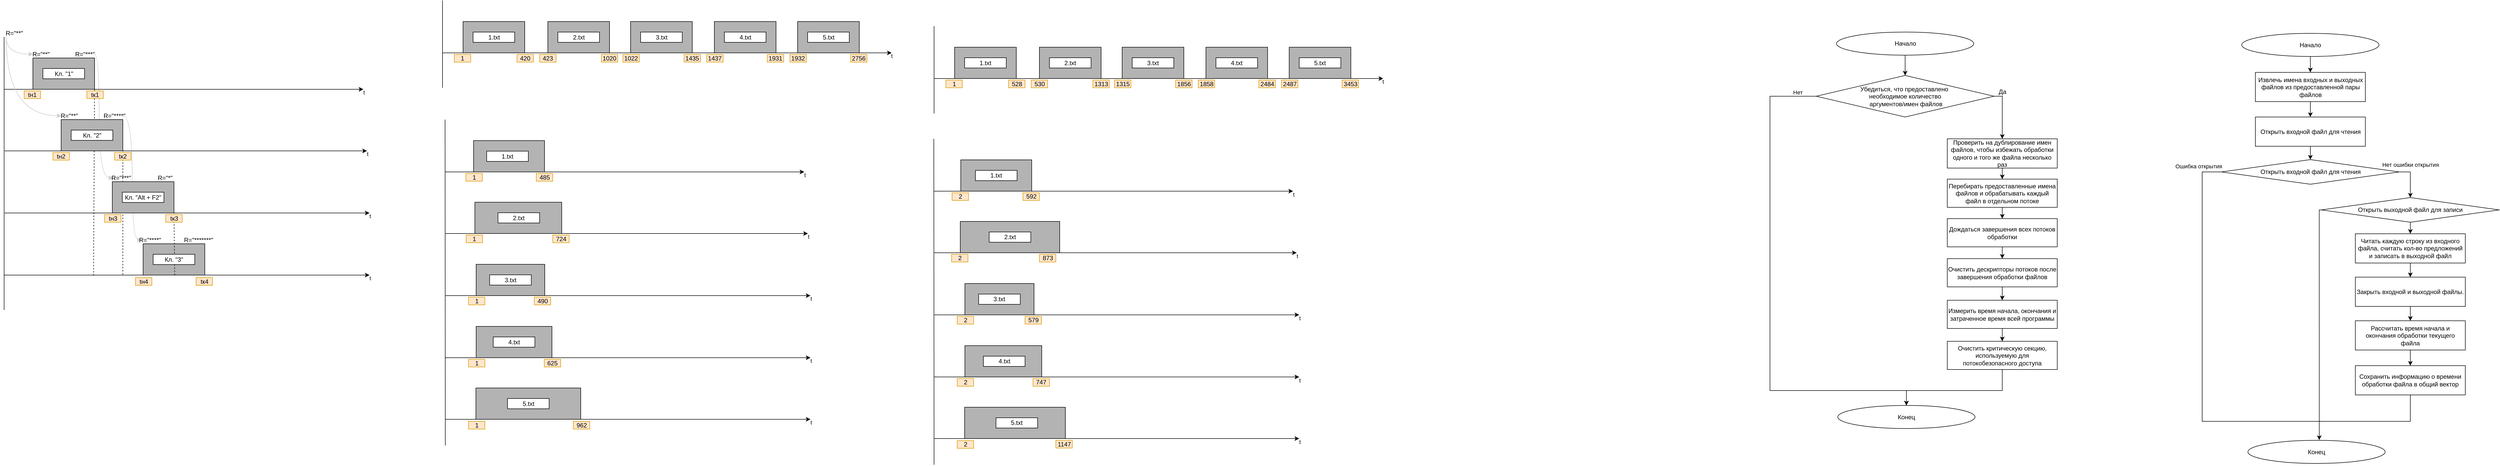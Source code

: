 <mxfile version="24.7.17">
  <diagram name="Страница — 1" id="N7Sg3UH5Ts3uhFPLQ2yA">
    <mxGraphModel dx="2133" dy="1222" grid="0" gridSize="10" guides="1" tooltips="1" connect="1" arrows="1" fold="1" page="1" pageScale="1" pageWidth="827" pageHeight="1169" math="0" shadow="0">
      <root>
        <mxCell id="0" />
        <mxCell id="1" parent="0" />
        <mxCell id="wEMUQGd51u5xN57m91uB-100" value="" style="rounded=0;whiteSpace=wrap;html=1;fillColor=#B3B3B3;strokeColor=#000000;" parent="1" vertex="1">
          <mxGeometry x="1883.5" y="447.5" width="193.5" height="61" as="geometry" />
        </mxCell>
        <mxCell id="5lqwtr8k2KFm3o20Jcil-53" value="" style="endArrow=classic;html=1;rounded=0;exitX=1;exitY=0.5;exitDx=0;exitDy=0;entryX=0;entryY=0.5;entryDx=0;entryDy=0;edgeStyle=orthogonalEdgeStyle;curved=1;strokeColor=#CCCCCC;" parent="1" source="5lqwtr8k2KFm3o20Jcil-29" target="5lqwtr8k2KFm3o20Jcil-50" edge="1">
          <mxGeometry width="50" height="50" relative="1" as="geometry">
            <mxPoint x="315" y="272" as="sourcePoint" />
            <mxPoint x="365" y="222" as="targetPoint" />
          </mxGeometry>
        </mxCell>
        <mxCell id="5lqwtr8k2KFm3o20Jcil-49" value="" style="endArrow=classic;html=1;rounded=0;exitX=1;exitY=0.5;exitDx=0;exitDy=0;entryX=0;entryY=0.5;entryDx=0;entryDy=0;edgeStyle=orthogonalEdgeStyle;curved=1;strokeColor=#CCCCCC;" parent="1" source="5lqwtr8k2KFm3o20Jcil-25" target="5lqwtr8k2KFm3o20Jcil-40" edge="1">
          <mxGeometry width="50" height="50" relative="1" as="geometry">
            <mxPoint x="257" y="158" as="sourcePoint" />
            <mxPoint x="307" y="108" as="targetPoint" />
            <Array as="points">
              <mxPoint x="208" y="122" />
              <mxPoint x="208" y="362" />
            </Array>
          </mxGeometry>
        </mxCell>
        <mxCell id="5lqwtr8k2KFm3o20Jcil-17" value="" style="endArrow=none;dashed=1;html=1;rounded=0;entryX=1;entryY=1;entryDx=0;entryDy=0;" parent="1" target="5lqwtr8k2KFm3o20Jcil-13" edge="1">
          <mxGeometry width="50" height="50" relative="1" as="geometry">
            <mxPoint x="254" y="551" as="sourcePoint" />
            <mxPoint x="209" y="200" as="targetPoint" />
          </mxGeometry>
        </mxCell>
        <mxCell id="5lqwtr8k2KFm3o20Jcil-14" value="" style="endArrow=none;dashed=1;html=1;rounded=0;entryX=1;entryY=1;entryDx=0;entryDy=0;" parent="1" target="5lqwtr8k2KFm3o20Jcil-11" edge="1">
          <mxGeometry width="50" height="50" relative="1" as="geometry">
            <mxPoint x="197" y="553" as="sourcePoint" />
            <mxPoint x="109" y="235" as="targetPoint" />
          </mxGeometry>
        </mxCell>
        <mxCell id="5lqwtr8k2KFm3o20Jcil-1" value="" style="endArrow=none;html=1;rounded=0;strokeWidth=1;" parent="1" edge="1">
          <mxGeometry width="50" height="50" relative="1" as="geometry">
            <mxPoint x="23" y="620" as="sourcePoint" />
            <mxPoint x="23" y="88" as="targetPoint" />
          </mxGeometry>
        </mxCell>
        <mxCell id="5lqwtr8k2KFm3o20Jcil-3" value="" style="endArrow=classic;html=1;rounded=0;" parent="1" edge="1">
          <mxGeometry width="50" height="50" relative="1" as="geometry">
            <mxPoint x="23" y="190" as="sourcePoint" />
            <mxPoint x="722" y="190" as="targetPoint" />
          </mxGeometry>
        </mxCell>
        <mxCell id="5lqwtr8k2KFm3o20Jcil-4" value="t" style="edgeLabel;html=1;align=center;verticalAlign=middle;resizable=0;points=[];" parent="5lqwtr8k2KFm3o20Jcil-3" vertex="1" connectable="0">
          <mxGeometry x="0.98" y="-2" relative="1" as="geometry">
            <mxPoint x="8" y="4" as="offset" />
          </mxGeometry>
        </mxCell>
        <mxCell id="5lqwtr8k2KFm3o20Jcil-5" value="" style="endArrow=classic;html=1;rounded=0;" parent="1" edge="1">
          <mxGeometry width="50" height="50" relative="1" as="geometry">
            <mxPoint x="24" y="310" as="sourcePoint" />
            <mxPoint x="729" y="310" as="targetPoint" />
          </mxGeometry>
        </mxCell>
        <mxCell id="5lqwtr8k2KFm3o20Jcil-6" value="t" style="edgeLabel;html=1;align=center;verticalAlign=middle;resizable=0;points=[];" parent="5lqwtr8k2KFm3o20Jcil-5" vertex="1" connectable="0">
          <mxGeometry x="0.98" y="-2" relative="1" as="geometry">
            <mxPoint x="8" y="4" as="offset" />
          </mxGeometry>
        </mxCell>
        <mxCell id="5lqwtr8k2KFm3o20Jcil-7" value="" style="endArrow=classic;html=1;rounded=0;" parent="1" edge="1">
          <mxGeometry width="50" height="50" relative="1" as="geometry">
            <mxPoint x="24" y="431" as="sourcePoint" />
            <mxPoint x="734" y="431" as="targetPoint" />
          </mxGeometry>
        </mxCell>
        <mxCell id="5lqwtr8k2KFm3o20Jcil-8" value="t" style="edgeLabel;html=1;align=center;verticalAlign=middle;resizable=0;points=[];" parent="5lqwtr8k2KFm3o20Jcil-7" vertex="1" connectable="0">
          <mxGeometry x="0.98" y="-2" relative="1" as="geometry">
            <mxPoint x="8" y="4" as="offset" />
          </mxGeometry>
        </mxCell>
        <mxCell id="5lqwtr8k2KFm3o20Jcil-9" value="" style="endArrow=classic;html=1;rounded=0;" parent="1" edge="1">
          <mxGeometry width="50" height="50" relative="1" as="geometry">
            <mxPoint x="23" y="552" as="sourcePoint" />
            <mxPoint x="734" y="552" as="targetPoint" />
          </mxGeometry>
        </mxCell>
        <mxCell id="5lqwtr8k2KFm3o20Jcil-10" value="t" style="edgeLabel;html=1;align=center;verticalAlign=middle;resizable=0;points=[];" parent="5lqwtr8k2KFm3o20Jcil-9" vertex="1" connectable="0">
          <mxGeometry x="0.98" y="-2" relative="1" as="geometry">
            <mxPoint x="8" y="4" as="offset" />
          </mxGeometry>
        </mxCell>
        <mxCell id="5lqwtr8k2KFm3o20Jcil-11" value="" style="rounded=0;whiteSpace=wrap;html=1;fillColor=#B3B3B3;strokeColor=#000000;" parent="1" vertex="1">
          <mxGeometry x="79" y="129" width="120" height="61" as="geometry" />
        </mxCell>
        <mxCell id="5lqwtr8k2KFm3o20Jcil-12" value="" style="rounded=0;whiteSpace=wrap;html=1;fillColor=#B3B3B3;strokeColor=#000000;" parent="1" vertex="1">
          <mxGeometry x="233.5" y="370" width="120" height="61" as="geometry" />
        </mxCell>
        <mxCell id="5lqwtr8k2KFm3o20Jcil-13" value="" style="rounded=0;whiteSpace=wrap;html=1;fillColor=#B3B3B3;strokeColor=#000000;" parent="1" vertex="1">
          <mxGeometry x="134" y="249" width="120" height="61" as="geometry" />
        </mxCell>
        <mxCell id="5lqwtr8k2KFm3o20Jcil-18" value="" style="rounded=0;whiteSpace=wrap;html=1;fillColor=#B3B3B3;strokeColor=#000000;" parent="1" vertex="1">
          <mxGeometry x="293.5" y="491" width="120" height="61" as="geometry" />
        </mxCell>
        <mxCell id="5lqwtr8k2KFm3o20Jcil-19" value="" style="endArrow=none;dashed=1;html=1;rounded=0;entryX=1;entryY=1;entryDx=0;entryDy=0;" parent="1" target="5lqwtr8k2KFm3o20Jcil-12" edge="1">
          <mxGeometry width="50" height="50" relative="1" as="geometry">
            <mxPoint x="355" y="552" as="sourcePoint" />
            <mxPoint x="264" y="320" as="targetPoint" />
          </mxGeometry>
        </mxCell>
        <mxCell id="5lqwtr8k2KFm3o20Jcil-20" value="Кл. &quot;1&quot;" style="rounded=0;whiteSpace=wrap;html=1;" parent="1" vertex="1">
          <mxGeometry x="98.5" y="149.5" width="81" height="20" as="geometry" />
        </mxCell>
        <mxCell id="5lqwtr8k2KFm3o20Jcil-21" value="Кл. &quot;2&quot;" style="rounded=0;whiteSpace=wrap;html=1;" parent="1" vertex="1">
          <mxGeometry x="153.5" y="269.5" width="81" height="20" as="geometry" />
        </mxCell>
        <mxCell id="5lqwtr8k2KFm3o20Jcil-22" value="Кл. &quot;Alt + F2&quot;" style="rounded=0;whiteSpace=wrap;html=1;" parent="1" vertex="1">
          <mxGeometry x="253" y="390.5" width="81" height="20" as="geometry" />
        </mxCell>
        <mxCell id="5lqwtr8k2KFm3o20Jcil-23" value="Кл. &quot;3&quot;" style="rounded=0;whiteSpace=wrap;html=1;" parent="1" vertex="1">
          <mxGeometry x="313" y="511.5" width="81" height="20" as="geometry" />
        </mxCell>
        <mxCell id="5lqwtr8k2KFm3o20Jcil-24" value="R=&quot;**&quot;" style="text;html=1;align=center;verticalAlign=middle;whiteSpace=wrap;rounded=0;" parent="1" vertex="1">
          <mxGeometry x="79" y="114" width="32" height="15" as="geometry" />
        </mxCell>
        <mxCell id="5lqwtr8k2KFm3o20Jcil-25" value="R=&quot;***&quot;" style="text;html=1;align=center;verticalAlign=middle;whiteSpace=wrap;rounded=0;" parent="1" vertex="1">
          <mxGeometry x="162" y="114" width="37" height="15" as="geometry" />
        </mxCell>
        <mxCell id="5lqwtr8k2KFm3o20Jcil-28" value="R=&quot;**&quot;" style="text;html=1;align=center;verticalAlign=middle;whiteSpace=wrap;rounded=0;" parent="1" vertex="1">
          <mxGeometry x="134" y="234" width="32" height="15" as="geometry" />
        </mxCell>
        <mxCell id="5lqwtr8k2KFm3o20Jcil-29" value="R=&quot;****&quot;" style="text;html=1;align=center;verticalAlign=middle;whiteSpace=wrap;rounded=0;" parent="1" vertex="1">
          <mxGeometry x="222" y="234" width="32" height="15" as="geometry" />
        </mxCell>
        <mxCell id="5lqwtr8k2KFm3o20Jcil-31" value="tк1" style="text;html=1;align=center;verticalAlign=middle;whiteSpace=wrap;rounded=0;fillColor=#ffe6cc;strokeColor=#d79b00;" parent="1" vertex="1">
          <mxGeometry x="184" y="193" width="32" height="15" as="geometry" />
        </mxCell>
        <mxCell id="5lqwtr8k2KFm3o20Jcil-33" value="tн1" style="text;html=1;align=center;verticalAlign=middle;whiteSpace=wrap;rounded=0;fillColor=#ffe6cc;strokeColor=#d79b00;" parent="1" vertex="1">
          <mxGeometry x="62" y="193" width="32" height="15" as="geometry" />
        </mxCell>
        <mxCell id="5lqwtr8k2KFm3o20Jcil-38" value="tн2" style="text;html=1;align=center;verticalAlign=middle;whiteSpace=wrap;rounded=0;fillColor=#ffe6cc;strokeColor=#d79b00;" parent="1" vertex="1">
          <mxGeometry x="118" y="313" width="32" height="15" as="geometry" />
        </mxCell>
        <mxCell id="5lqwtr8k2KFm3o20Jcil-39" value="tк2" style="text;html=1;align=center;verticalAlign=middle;whiteSpace=wrap;rounded=0;fillColor=#ffe6cc;strokeColor=#d79b00;" parent="1" vertex="1">
          <mxGeometry x="238" y="313" width="32" height="15" as="geometry" />
        </mxCell>
        <mxCell id="5lqwtr8k2KFm3o20Jcil-40" value="R=&quot;***&quot;" style="text;html=1;align=center;verticalAlign=middle;whiteSpace=wrap;rounded=0;" parent="1" vertex="1">
          <mxGeometry x="234.5" y="355" width="32" height="15" as="geometry" />
        </mxCell>
        <mxCell id="5lqwtr8k2KFm3o20Jcil-41" value="R=&quot;*&quot;" style="text;html=1;align=center;verticalAlign=middle;whiteSpace=wrap;rounded=0;" parent="1" vertex="1">
          <mxGeometry x="317" y="355" width="39" height="15" as="geometry" />
        </mxCell>
        <mxCell id="5lqwtr8k2KFm3o20Jcil-42" value="tн3" style="text;html=1;align=center;verticalAlign=middle;whiteSpace=wrap;rounded=0;fillColor=#ffe6cc;strokeColor=#d79b00;" parent="1" vertex="1">
          <mxGeometry x="218.5" y="434" width="32" height="15" as="geometry" />
        </mxCell>
        <mxCell id="5lqwtr8k2KFm3o20Jcil-43" value="tк3" style="text;html=1;align=center;verticalAlign=middle;whiteSpace=wrap;rounded=0;fillColor=#ffe6cc;strokeColor=#d79b00;" parent="1" vertex="1">
          <mxGeometry x="337.5" y="434" width="32" height="15" as="geometry" />
        </mxCell>
        <mxCell id="5lqwtr8k2KFm3o20Jcil-44" value="tк4" style="text;html=1;align=center;verticalAlign=middle;whiteSpace=wrap;rounded=0;fillColor=#ffe6cc;strokeColor=#d79b00;" parent="1" vertex="1">
          <mxGeometry x="396.5" y="557" width="32" height="15" as="geometry" />
        </mxCell>
        <mxCell id="5lqwtr8k2KFm3o20Jcil-45" value="tн4" style="text;html=1;align=center;verticalAlign=middle;whiteSpace=wrap;rounded=0;fillColor=#ffe6cc;strokeColor=#d79b00;" parent="1" vertex="1">
          <mxGeometry x="278.5" y="557" width="32" height="15" as="geometry" />
        </mxCell>
        <mxCell id="5lqwtr8k2KFm3o20Jcil-46" value="R=&quot;**&quot;" style="text;html=1;align=center;verticalAlign=middle;whiteSpace=wrap;rounded=0;" parent="1" vertex="1">
          <mxGeometry x="27" y="73" width="32" height="15" as="geometry" />
        </mxCell>
        <mxCell id="5lqwtr8k2KFm3o20Jcil-47" value="" style="endArrow=classic;html=1;rounded=0;exitX=0;exitY=1;exitDx=0;exitDy=0;entryX=0;entryY=0.5;entryDx=0;entryDy=0;edgeStyle=orthogonalEdgeStyle;curved=1;strokeColor=#CCCCCC;" parent="1" source="5lqwtr8k2KFm3o20Jcil-46" target="5lqwtr8k2KFm3o20Jcil-24" edge="1">
          <mxGeometry width="50" height="50" relative="1" as="geometry">
            <mxPoint x="98" y="141" as="sourcePoint" />
            <mxPoint x="148" y="91" as="targetPoint" />
          </mxGeometry>
        </mxCell>
        <mxCell id="5lqwtr8k2KFm3o20Jcil-48" value="" style="endArrow=classic;html=1;rounded=0;exitX=0;exitY=1;exitDx=0;exitDy=0;entryX=0;entryY=0.5;entryDx=0;entryDy=0;edgeStyle=orthogonalEdgeStyle;curved=1;strokeColor=#CCCCCC;" parent="1" source="5lqwtr8k2KFm3o20Jcil-46" target="5lqwtr8k2KFm3o20Jcil-28" edge="1">
          <mxGeometry width="50" height="50" relative="1" as="geometry">
            <mxPoint x="122" y="70" as="sourcePoint" />
            <mxPoint x="172" y="20" as="targetPoint" />
          </mxGeometry>
        </mxCell>
        <mxCell id="5lqwtr8k2KFm3o20Jcil-50" value="R=&quot;****&quot;" style="text;html=1;align=center;verticalAlign=middle;whiteSpace=wrap;rounded=0;" parent="1" vertex="1">
          <mxGeometry x="290.5" y="476" width="32" height="15" as="geometry" />
        </mxCell>
        <mxCell id="5lqwtr8k2KFm3o20Jcil-51" value="R=&quot;*******&quot;" style="text;html=1;align=center;verticalAlign=middle;whiteSpace=wrap;rounded=0;" parent="1" vertex="1">
          <mxGeometry x="381.5" y="476" width="39" height="15" as="geometry" />
        </mxCell>
        <mxCell id="wEMUQGd51u5xN57m91uB-5" value="" style="endArrow=none;html=1;rounded=0;strokeWidth=1;" parent="1" edge="1">
          <mxGeometry width="50" height="50" relative="1" as="geometry">
            <mxPoint x="876" y="187" as="sourcePoint" />
            <mxPoint x="876" y="17" as="targetPoint" />
          </mxGeometry>
        </mxCell>
        <mxCell id="wEMUQGd51u5xN57m91uB-6" value="" style="endArrow=classic;html=1;rounded=0;" parent="1" edge="1">
          <mxGeometry width="50" height="50" relative="1" as="geometry">
            <mxPoint x="876" y="119" as="sourcePoint" />
            <mxPoint x="1750" y="119" as="targetPoint" />
          </mxGeometry>
        </mxCell>
        <mxCell id="wEMUQGd51u5xN57m91uB-7" value="t" style="edgeLabel;html=1;align=center;verticalAlign=middle;resizable=0;points=[];" parent="wEMUQGd51u5xN57m91uB-6" vertex="1" connectable="0">
          <mxGeometry x="0.98" y="-2" relative="1" as="geometry">
            <mxPoint x="8" y="4" as="offset" />
          </mxGeometry>
        </mxCell>
        <mxCell id="wEMUQGd51u5xN57m91uB-14" value="" style="rounded=0;whiteSpace=wrap;html=1;fillColor=#B3B3B3;strokeColor=#000000;" parent="1" vertex="1">
          <mxGeometry x="916" y="58" width="120" height="61" as="geometry" />
        </mxCell>
        <mxCell id="wEMUQGd51u5xN57m91uB-15" value="" style="rounded=0;whiteSpace=wrap;html=1;fillColor=#B3B3B3;strokeColor=#000000;" parent="1" vertex="1">
          <mxGeometry x="1242" y="58" width="120" height="61" as="geometry" />
        </mxCell>
        <mxCell id="wEMUQGd51u5xN57m91uB-16" value="" style="rounded=0;whiteSpace=wrap;html=1;fillColor=#B3B3B3;strokeColor=#000000;" parent="1" vertex="1">
          <mxGeometry x="1081" y="58" width="120" height="61" as="geometry" />
        </mxCell>
        <mxCell id="wEMUQGd51u5xN57m91uB-17" value="" style="rounded=0;whiteSpace=wrap;html=1;fillColor=#B3B3B3;strokeColor=#000000;" parent="1" vertex="1">
          <mxGeometry x="1405" y="58" width="120" height="61" as="geometry" />
        </mxCell>
        <mxCell id="wEMUQGd51u5xN57m91uB-19" value="1.txt" style="rounded=0;whiteSpace=wrap;html=1;" parent="1" vertex="1">
          <mxGeometry x="935.5" y="78.5" width="81" height="20" as="geometry" />
        </mxCell>
        <mxCell id="wEMUQGd51u5xN57m91uB-20" value="2.txt" style="rounded=0;whiteSpace=wrap;html=1;" parent="1" vertex="1">
          <mxGeometry x="1100.5" y="78.5" width="81" height="20" as="geometry" />
        </mxCell>
        <mxCell id="wEMUQGd51u5xN57m91uB-21" value="3.txt" style="rounded=0;whiteSpace=wrap;html=1;" parent="1" vertex="1">
          <mxGeometry x="1261.5" y="78.5" width="81" height="20" as="geometry" />
        </mxCell>
        <mxCell id="wEMUQGd51u5xN57m91uB-22" value="4.txt" style="rounded=0;whiteSpace=wrap;html=1;" parent="1" vertex="1">
          <mxGeometry x="1424.5" y="78.5" width="81" height="20" as="geometry" />
        </mxCell>
        <mxCell id="wEMUQGd51u5xN57m91uB-27" value="420" style="text;html=1;align=center;verticalAlign=middle;whiteSpace=wrap;rounded=0;fillColor=#ffe6cc;strokeColor=#d79b00;" parent="1" vertex="1">
          <mxGeometry x="1021" y="122" width="32" height="15" as="geometry" />
        </mxCell>
        <mxCell id="wEMUQGd51u5xN57m91uB-28" value="1" style="text;html=1;align=center;verticalAlign=middle;whiteSpace=wrap;rounded=0;fillColor=#ffe6cc;strokeColor=#d79b00;" parent="1" vertex="1">
          <mxGeometry x="899" y="122" width="32" height="15" as="geometry" />
        </mxCell>
        <mxCell id="wEMUQGd51u5xN57m91uB-29" value="423" style="text;html=1;align=center;verticalAlign=middle;whiteSpace=wrap;rounded=0;fillColor=#ffe6cc;strokeColor=#d79b00;" parent="1" vertex="1">
          <mxGeometry x="1065" y="122" width="32" height="15" as="geometry" />
        </mxCell>
        <mxCell id="wEMUQGd51u5xN57m91uB-30" value="1020" style="text;html=1;align=center;verticalAlign=middle;whiteSpace=wrap;rounded=0;fillColor=#ffe6cc;strokeColor=#d79b00;" parent="1" vertex="1">
          <mxGeometry x="1185" y="122" width="32" height="15" as="geometry" />
        </mxCell>
        <mxCell id="wEMUQGd51u5xN57m91uB-33" value="1022" style="text;html=1;align=center;verticalAlign=middle;whiteSpace=wrap;rounded=0;fillColor=#ffe6cc;strokeColor=#d79b00;" parent="1" vertex="1">
          <mxGeometry x="1227" y="122" width="32" height="15" as="geometry" />
        </mxCell>
        <mxCell id="wEMUQGd51u5xN57m91uB-34" value="1435" style="text;html=1;align=center;verticalAlign=middle;whiteSpace=wrap;rounded=0;fillColor=#ffe6cc;strokeColor=#d79b00;" parent="1" vertex="1">
          <mxGeometry x="1346" y="122" width="32" height="15" as="geometry" />
        </mxCell>
        <mxCell id="wEMUQGd51u5xN57m91uB-35" value="1931" style="text;html=1;align=center;verticalAlign=middle;whiteSpace=wrap;rounded=0;fillColor=#ffe6cc;strokeColor=#d79b00;" parent="1" vertex="1">
          <mxGeometry x="1508" y="122" width="32" height="15" as="geometry" />
        </mxCell>
        <mxCell id="wEMUQGd51u5xN57m91uB-36" value="1437" style="text;html=1;align=center;verticalAlign=middle;whiteSpace=wrap;rounded=0;fillColor=#ffe6cc;strokeColor=#d79b00;" parent="1" vertex="1">
          <mxGeometry x="1390" y="122" width="32" height="15" as="geometry" />
        </mxCell>
        <mxCell id="wEMUQGd51u5xN57m91uB-42" value="" style="rounded=0;whiteSpace=wrap;html=1;fillColor=#B3B3B3;strokeColor=#000000;" parent="1" vertex="1">
          <mxGeometry x="1567" y="58" width="120" height="61" as="geometry" />
        </mxCell>
        <mxCell id="wEMUQGd51u5xN57m91uB-43" value="5.txt" style="rounded=0;whiteSpace=wrap;html=1;" parent="1" vertex="1">
          <mxGeometry x="1586.5" y="78.5" width="81" height="20" as="geometry" />
        </mxCell>
        <mxCell id="wEMUQGd51u5xN57m91uB-44" value="2756" style="text;html=1;align=center;verticalAlign=middle;whiteSpace=wrap;rounded=0;fillColor=#ffe6cc;strokeColor=#d79b00;" parent="1" vertex="1">
          <mxGeometry x="1670" y="122" width="32" height="15" as="geometry" />
        </mxCell>
        <mxCell id="wEMUQGd51u5xN57m91uB-45" value="1932" style="text;html=1;align=center;verticalAlign=middle;whiteSpace=wrap;rounded=0;fillColor=#ffe6cc;strokeColor=#d79b00;" parent="1" vertex="1">
          <mxGeometry x="1552" y="122" width="32" height="15" as="geometry" />
        </mxCell>
        <mxCell id="wEMUQGd51u5xN57m91uB-52" value="" style="endArrow=none;html=1;rounded=0;strokeWidth=1;" parent="1" edge="1">
          <mxGeometry width="50" height="50" relative="1" as="geometry">
            <mxPoint x="1832.5" y="921.5" as="sourcePoint" />
            <mxPoint x="1832" y="286.5" as="targetPoint" />
          </mxGeometry>
        </mxCell>
        <mxCell id="wEMUQGd51u5xN57m91uB-53" value="" style="endArrow=classic;html=1;rounded=0;" parent="1" edge="1">
          <mxGeometry width="50" height="50" relative="1" as="geometry">
            <mxPoint x="1832" y="388.5" as="sourcePoint" />
            <mxPoint x="2531" y="388.5" as="targetPoint" />
          </mxGeometry>
        </mxCell>
        <mxCell id="wEMUQGd51u5xN57m91uB-54" value="t" style="edgeLabel;html=1;align=center;verticalAlign=middle;resizable=0;points=[];" parent="wEMUQGd51u5xN57m91uB-53" vertex="1" connectable="0">
          <mxGeometry x="0.98" y="-2" relative="1" as="geometry">
            <mxPoint x="8" y="4" as="offset" />
          </mxGeometry>
        </mxCell>
        <mxCell id="wEMUQGd51u5xN57m91uB-55" value="" style="endArrow=classic;html=1;rounded=0;" parent="1" edge="1">
          <mxGeometry width="50" height="50" relative="1" as="geometry">
            <mxPoint x="1833" y="508.5" as="sourcePoint" />
            <mxPoint x="2538" y="508.5" as="targetPoint" />
          </mxGeometry>
        </mxCell>
        <mxCell id="wEMUQGd51u5xN57m91uB-56" value="t" style="edgeLabel;html=1;align=center;verticalAlign=middle;resizable=0;points=[];" parent="wEMUQGd51u5xN57m91uB-55" vertex="1" connectable="0">
          <mxGeometry x="0.98" y="-2" relative="1" as="geometry">
            <mxPoint x="8" y="4" as="offset" />
          </mxGeometry>
        </mxCell>
        <mxCell id="wEMUQGd51u5xN57m91uB-57" value="" style="endArrow=classic;html=1;rounded=0;" parent="1" edge="1">
          <mxGeometry width="50" height="50" relative="1" as="geometry">
            <mxPoint x="1833" y="629.5" as="sourcePoint" />
            <mxPoint x="2543" y="629.5" as="targetPoint" />
          </mxGeometry>
        </mxCell>
        <mxCell id="wEMUQGd51u5xN57m91uB-58" value="t" style="edgeLabel;html=1;align=center;verticalAlign=middle;resizable=0;points=[];" parent="wEMUQGd51u5xN57m91uB-57" vertex="1" connectable="0">
          <mxGeometry x="0.98" y="-2" relative="1" as="geometry">
            <mxPoint x="8" y="4" as="offset" />
          </mxGeometry>
        </mxCell>
        <mxCell id="wEMUQGd51u5xN57m91uB-59" value="" style="endArrow=classic;html=1;rounded=0;" parent="1" edge="1">
          <mxGeometry width="50" height="50" relative="1" as="geometry">
            <mxPoint x="1832" y="750.5" as="sourcePoint" />
            <mxPoint x="2543" y="750.5" as="targetPoint" />
          </mxGeometry>
        </mxCell>
        <mxCell id="wEMUQGd51u5xN57m91uB-60" value="t" style="edgeLabel;html=1;align=center;verticalAlign=middle;resizable=0;points=[];" parent="wEMUQGd51u5xN57m91uB-59" vertex="1" connectable="0">
          <mxGeometry x="0.98" y="-2" relative="1" as="geometry">
            <mxPoint x="8" y="4" as="offset" />
          </mxGeometry>
        </mxCell>
        <mxCell id="wEMUQGd51u5xN57m91uB-61" value="" style="rounded=0;whiteSpace=wrap;html=1;fillColor=#B3B3B3;strokeColor=#000000;" parent="1" vertex="1">
          <mxGeometry x="1884.5" y="327.5" width="138" height="61" as="geometry" />
        </mxCell>
        <mxCell id="wEMUQGd51u5xN57m91uB-62" value="" style="rounded=0;whiteSpace=wrap;html=1;fillColor=#B3B3B3;strokeColor=#000000;" parent="1" vertex="1">
          <mxGeometry x="1892.5" y="568.5" width="134.5" height="61" as="geometry" />
        </mxCell>
        <mxCell id="wEMUQGd51u5xN57m91uB-64" value="" style="rounded=0;whiteSpace=wrap;html=1;fillColor=#B3B3B3;strokeColor=#000000;" parent="1" vertex="1">
          <mxGeometry x="1892.5" y="689.5" width="149.5" height="61" as="geometry" />
        </mxCell>
        <mxCell id="wEMUQGd51u5xN57m91uB-66" value="1.txt" style="rounded=0;whiteSpace=wrap;html=1;" parent="1" vertex="1">
          <mxGeometry x="1913" y="348" width="81" height="20" as="geometry" />
        </mxCell>
        <mxCell id="wEMUQGd51u5xN57m91uB-67" value="2.txt" style="rounded=0;whiteSpace=wrap;html=1;" parent="1" vertex="1">
          <mxGeometry x="1939.75" y="468" width="81" height="20" as="geometry" />
        </mxCell>
        <mxCell id="wEMUQGd51u5xN57m91uB-68" value="3.txt" style="rounded=0;whiteSpace=wrap;html=1;" parent="1" vertex="1">
          <mxGeometry x="1919.25" y="589" width="81" height="20" as="geometry" />
        </mxCell>
        <mxCell id="wEMUQGd51u5xN57m91uB-69" value="4.txt" style="rounded=0;whiteSpace=wrap;html=1;" parent="1" vertex="1">
          <mxGeometry x="1928.5" y="710" width="81" height="20" as="geometry" />
        </mxCell>
        <mxCell id="wEMUQGd51u5xN57m91uB-74" value="592" style="text;html=1;align=center;verticalAlign=middle;whiteSpace=wrap;rounded=0;fillColor=#ffe6cc;strokeColor=#d79b00;" parent="1" vertex="1">
          <mxGeometry x="2005.5" y="391.5" width="32" height="15" as="geometry" />
        </mxCell>
        <mxCell id="wEMUQGd51u5xN57m91uB-75" value="2" style="text;html=1;align=center;verticalAlign=middle;whiteSpace=wrap;rounded=0;fillColor=#ffe6cc;strokeColor=#d79b00;" parent="1" vertex="1">
          <mxGeometry x="1867.5" y="391.5" width="32" height="15" as="geometry" />
        </mxCell>
        <mxCell id="wEMUQGd51u5xN57m91uB-76" value="2" style="text;html=1;align=center;verticalAlign=middle;whiteSpace=wrap;rounded=0;fillColor=#ffe6cc;strokeColor=#d79b00;" parent="1" vertex="1">
          <mxGeometry x="1866.5" y="511.5" width="32" height="15" as="geometry" />
        </mxCell>
        <mxCell id="wEMUQGd51u5xN57m91uB-77" value="873" style="text;html=1;align=center;verticalAlign=middle;whiteSpace=wrap;rounded=0;fillColor=#ffe6cc;strokeColor=#d79b00;" parent="1" vertex="1">
          <mxGeometry x="2037.5" y="511.5" width="32" height="15" as="geometry" />
        </mxCell>
        <mxCell id="wEMUQGd51u5xN57m91uB-80" value="2" style="text;html=1;align=center;verticalAlign=middle;whiteSpace=wrap;rounded=0;fillColor=#ffe6cc;strokeColor=#d79b00;" parent="1" vertex="1">
          <mxGeometry x="1877.5" y="632.5" width="32" height="15" as="geometry" />
        </mxCell>
        <mxCell id="wEMUQGd51u5xN57m91uB-81" value="579" style="text;html=1;align=center;verticalAlign=middle;whiteSpace=wrap;rounded=0;fillColor=#ffe6cc;strokeColor=#d79b00;" parent="1" vertex="1">
          <mxGeometry x="2009.5" y="632.5" width="32" height="15" as="geometry" />
        </mxCell>
        <mxCell id="wEMUQGd51u5xN57m91uB-82" value="747" style="text;html=1;align=center;verticalAlign=middle;whiteSpace=wrap;rounded=0;fillColor=#ffe6cc;strokeColor=#d79b00;" parent="1" vertex="1">
          <mxGeometry x="2025" y="753.5" width="32" height="15" as="geometry" />
        </mxCell>
        <mxCell id="wEMUQGd51u5xN57m91uB-83" value="2" style="text;html=1;align=center;verticalAlign=middle;whiteSpace=wrap;rounded=0;fillColor=#ffe6cc;strokeColor=#d79b00;" parent="1" vertex="1">
          <mxGeometry x="1877.5" y="753.5" width="32" height="15" as="geometry" />
        </mxCell>
        <mxCell id="wEMUQGd51u5xN57m91uB-93" value="" style="endArrow=classic;html=1;rounded=0;" parent="1" edge="1">
          <mxGeometry width="50" height="50" relative="1" as="geometry">
            <mxPoint x="1832" y="870.5" as="sourcePoint" />
            <mxPoint x="2543" y="870.5" as="targetPoint" />
          </mxGeometry>
        </mxCell>
        <mxCell id="wEMUQGd51u5xN57m91uB-94" value="t" style="edgeLabel;html=1;align=center;verticalAlign=middle;resizable=0;points=[];" parent="wEMUQGd51u5xN57m91uB-93" vertex="1" connectable="0">
          <mxGeometry x="0.98" y="-2" relative="1" as="geometry">
            <mxPoint x="8" y="4" as="offset" />
          </mxGeometry>
        </mxCell>
        <mxCell id="wEMUQGd51u5xN57m91uB-95" value="" style="rounded=0;whiteSpace=wrap;html=1;fillColor=#B3B3B3;strokeColor=#000000;" parent="1" vertex="1">
          <mxGeometry x="1892" y="809.5" width="196" height="61" as="geometry" />
        </mxCell>
        <mxCell id="wEMUQGd51u5xN57m91uB-96" value="5.txt" style="rounded=0;whiteSpace=wrap;html=1;" parent="1" vertex="1">
          <mxGeometry x="1953" y="830" width="81" height="20" as="geometry" />
        </mxCell>
        <mxCell id="wEMUQGd51u5xN57m91uB-97" value="1147" style="text;html=1;align=center;verticalAlign=middle;whiteSpace=wrap;rounded=0;fillColor=#ffe6cc;strokeColor=#d79b00;" parent="1" vertex="1">
          <mxGeometry x="2069.5" y="874" width="32" height="15" as="geometry" />
        </mxCell>
        <mxCell id="wEMUQGd51u5xN57m91uB-98" value="2" style="text;html=1;align=center;verticalAlign=middle;whiteSpace=wrap;rounded=0;fillColor=#ffe6cc;strokeColor=#d79b00;" parent="1" vertex="1">
          <mxGeometry x="1877.5" y="874.5" width="32" height="15" as="geometry" />
        </mxCell>
        <mxCell id="wEMUQGd51u5xN57m91uB-104" value="" style="rounded=0;whiteSpace=wrap;html=1;fillColor=#B3B3B3;strokeColor=#000000;" parent="1" vertex="1">
          <mxGeometry x="939" y="410" width="169" height="61" as="geometry" />
        </mxCell>
        <mxCell id="wEMUQGd51u5xN57m91uB-105" value="" style="endArrow=none;html=1;rounded=0;strokeWidth=1;" parent="1" edge="1">
          <mxGeometry width="50" height="50" relative="1" as="geometry">
            <mxPoint x="1832.5" y="237" as="sourcePoint" />
            <mxPoint x="1832.5" y="67" as="targetPoint" />
          </mxGeometry>
        </mxCell>
        <mxCell id="wEMUQGd51u5xN57m91uB-106" value="" style="endArrow=classic;html=1;rounded=0;" parent="1" edge="1">
          <mxGeometry width="50" height="50" relative="1" as="geometry">
            <mxPoint x="1832.5" y="169" as="sourcePoint" />
            <mxPoint x="2706.5" y="169" as="targetPoint" />
          </mxGeometry>
        </mxCell>
        <mxCell id="wEMUQGd51u5xN57m91uB-107" value="t" style="edgeLabel;html=1;align=center;verticalAlign=middle;resizable=0;points=[];" parent="wEMUQGd51u5xN57m91uB-106" vertex="1" connectable="0">
          <mxGeometry x="0.98" y="-2" relative="1" as="geometry">
            <mxPoint x="8" y="4" as="offset" />
          </mxGeometry>
        </mxCell>
        <mxCell id="wEMUQGd51u5xN57m91uB-108" value="" style="rounded=0;whiteSpace=wrap;html=1;fillColor=#B3B3B3;strokeColor=#000000;" parent="1" vertex="1">
          <mxGeometry x="1872.5" y="108" width="120" height="61" as="geometry" />
        </mxCell>
        <mxCell id="wEMUQGd51u5xN57m91uB-109" value="" style="rounded=0;whiteSpace=wrap;html=1;fillColor=#B3B3B3;strokeColor=#000000;" parent="1" vertex="1">
          <mxGeometry x="2198.5" y="108" width="120" height="61" as="geometry" />
        </mxCell>
        <mxCell id="wEMUQGd51u5xN57m91uB-110" value="" style="rounded=0;whiteSpace=wrap;html=1;fillColor=#B3B3B3;strokeColor=#000000;" parent="1" vertex="1">
          <mxGeometry x="2037.5" y="108" width="120" height="61" as="geometry" />
        </mxCell>
        <mxCell id="wEMUQGd51u5xN57m91uB-111" value="" style="rounded=0;whiteSpace=wrap;html=1;fillColor=#B3B3B3;strokeColor=#000000;" parent="1" vertex="1">
          <mxGeometry x="2361.5" y="108" width="120" height="61" as="geometry" />
        </mxCell>
        <mxCell id="wEMUQGd51u5xN57m91uB-112" value="1.txt" style="rounded=0;whiteSpace=wrap;html=1;" parent="1" vertex="1">
          <mxGeometry x="1892" y="128.5" width="81" height="20" as="geometry" />
        </mxCell>
        <mxCell id="wEMUQGd51u5xN57m91uB-113" value="2.txt" style="rounded=0;whiteSpace=wrap;html=1;" parent="1" vertex="1">
          <mxGeometry x="2057" y="128.5" width="81" height="20" as="geometry" />
        </mxCell>
        <mxCell id="wEMUQGd51u5xN57m91uB-114" value="3.txt" style="rounded=0;whiteSpace=wrap;html=1;" parent="1" vertex="1">
          <mxGeometry x="2218" y="128.5" width="81" height="20" as="geometry" />
        </mxCell>
        <mxCell id="wEMUQGd51u5xN57m91uB-115" value="4.txt" style="rounded=0;whiteSpace=wrap;html=1;" parent="1" vertex="1">
          <mxGeometry x="2381" y="128.5" width="81" height="20" as="geometry" />
        </mxCell>
        <mxCell id="wEMUQGd51u5xN57m91uB-116" value="528" style="text;html=1;align=center;verticalAlign=middle;whiteSpace=wrap;rounded=0;fillColor=#ffe6cc;strokeColor=#d79b00;" parent="1" vertex="1">
          <mxGeometry x="1977.5" y="172" width="32" height="15" as="geometry" />
        </mxCell>
        <mxCell id="wEMUQGd51u5xN57m91uB-117" value="1" style="text;html=1;align=center;verticalAlign=middle;whiteSpace=wrap;rounded=0;fillColor=#ffe6cc;strokeColor=#d79b00;" parent="1" vertex="1">
          <mxGeometry x="1855.5" y="172" width="32" height="15" as="geometry" />
        </mxCell>
        <mxCell id="wEMUQGd51u5xN57m91uB-118" value="530" style="text;html=1;align=center;verticalAlign=middle;whiteSpace=wrap;rounded=0;fillColor=#ffe6cc;strokeColor=#d79b00;" parent="1" vertex="1">
          <mxGeometry x="2021.5" y="172" width="32" height="15" as="geometry" />
        </mxCell>
        <mxCell id="wEMUQGd51u5xN57m91uB-119" value="1313" style="text;html=1;align=center;verticalAlign=middle;whiteSpace=wrap;rounded=0;fillColor=#ffe6cc;strokeColor=#d79b00;" parent="1" vertex="1">
          <mxGeometry x="2141.5" y="172" width="32" height="15" as="geometry" />
        </mxCell>
        <mxCell id="wEMUQGd51u5xN57m91uB-120" value="1315" style="text;html=1;align=center;verticalAlign=middle;whiteSpace=wrap;rounded=0;fillColor=#ffe6cc;strokeColor=#d79b00;" parent="1" vertex="1">
          <mxGeometry x="2183.5" y="172" width="32" height="15" as="geometry" />
        </mxCell>
        <mxCell id="wEMUQGd51u5xN57m91uB-121" value="1856" style="text;html=1;align=center;verticalAlign=middle;whiteSpace=wrap;rounded=0;fillColor=#ffe6cc;strokeColor=#d79b00;" parent="1" vertex="1">
          <mxGeometry x="2302.5" y="172" width="32" height="15" as="geometry" />
        </mxCell>
        <mxCell id="wEMUQGd51u5xN57m91uB-122" value="2484" style="text;html=1;align=center;verticalAlign=middle;whiteSpace=wrap;rounded=0;fillColor=#ffe6cc;strokeColor=#d79b00;" parent="1" vertex="1">
          <mxGeometry x="2464.5" y="172" width="32" height="15" as="geometry" />
        </mxCell>
        <mxCell id="wEMUQGd51u5xN57m91uB-123" value="1858" style="text;html=1;align=center;verticalAlign=middle;whiteSpace=wrap;rounded=0;fillColor=#ffe6cc;strokeColor=#d79b00;" parent="1" vertex="1">
          <mxGeometry x="2346.5" y="172" width="32" height="15" as="geometry" />
        </mxCell>
        <mxCell id="wEMUQGd51u5xN57m91uB-124" value="" style="rounded=0;whiteSpace=wrap;html=1;fillColor=#B3B3B3;strokeColor=#000000;" parent="1" vertex="1">
          <mxGeometry x="2523.5" y="108" width="120" height="61" as="geometry" />
        </mxCell>
        <mxCell id="wEMUQGd51u5xN57m91uB-125" value="5.txt" style="rounded=0;whiteSpace=wrap;html=1;" parent="1" vertex="1">
          <mxGeometry x="2543" y="128.5" width="81" height="20" as="geometry" />
        </mxCell>
        <mxCell id="wEMUQGd51u5xN57m91uB-126" value="3453" style="text;html=1;align=center;verticalAlign=middle;whiteSpace=wrap;rounded=0;fillColor=#ffe6cc;strokeColor=#d79b00;" parent="1" vertex="1">
          <mxGeometry x="2626.5" y="172" width="32" height="15" as="geometry" />
        </mxCell>
        <mxCell id="wEMUQGd51u5xN57m91uB-127" value="2487" style="text;html=1;align=center;verticalAlign=middle;whiteSpace=wrap;rounded=0;fillColor=#ffe6cc;strokeColor=#d79b00;" parent="1" vertex="1">
          <mxGeometry x="2508.5" y="172" width="32" height="15" as="geometry" />
        </mxCell>
        <mxCell id="wEMUQGd51u5xN57m91uB-128" value="" style="endArrow=none;html=1;rounded=0;strokeWidth=1;" parent="1" edge="1">
          <mxGeometry width="50" height="50" relative="1" as="geometry">
            <mxPoint x="881.5" y="884" as="sourcePoint" />
            <mxPoint x="881" y="249" as="targetPoint" />
          </mxGeometry>
        </mxCell>
        <mxCell id="wEMUQGd51u5xN57m91uB-129" value="" style="endArrow=classic;html=1;rounded=0;" parent="1" edge="1">
          <mxGeometry width="50" height="50" relative="1" as="geometry">
            <mxPoint x="881" y="351" as="sourcePoint" />
            <mxPoint x="1580" y="351" as="targetPoint" />
          </mxGeometry>
        </mxCell>
        <mxCell id="wEMUQGd51u5xN57m91uB-130" value="t" style="edgeLabel;html=1;align=center;verticalAlign=middle;resizable=0;points=[];" parent="wEMUQGd51u5xN57m91uB-129" vertex="1" connectable="0">
          <mxGeometry x="0.98" y="-2" relative="1" as="geometry">
            <mxPoint x="8" y="4" as="offset" />
          </mxGeometry>
        </mxCell>
        <mxCell id="wEMUQGd51u5xN57m91uB-131" value="" style="endArrow=classic;html=1;rounded=0;" parent="1" edge="1">
          <mxGeometry width="50" height="50" relative="1" as="geometry">
            <mxPoint x="882" y="471" as="sourcePoint" />
            <mxPoint x="1587" y="471" as="targetPoint" />
          </mxGeometry>
        </mxCell>
        <mxCell id="wEMUQGd51u5xN57m91uB-132" value="t" style="edgeLabel;html=1;align=center;verticalAlign=middle;resizable=0;points=[];" parent="wEMUQGd51u5xN57m91uB-131" vertex="1" connectable="0">
          <mxGeometry x="0.98" y="-2" relative="1" as="geometry">
            <mxPoint x="8" y="4" as="offset" />
          </mxGeometry>
        </mxCell>
        <mxCell id="wEMUQGd51u5xN57m91uB-133" value="" style="endArrow=classic;html=1;rounded=0;" parent="1" edge="1">
          <mxGeometry width="50" height="50" relative="1" as="geometry">
            <mxPoint x="882" y="592" as="sourcePoint" />
            <mxPoint x="1592" y="592" as="targetPoint" />
          </mxGeometry>
        </mxCell>
        <mxCell id="wEMUQGd51u5xN57m91uB-134" value="t" style="edgeLabel;html=1;align=center;verticalAlign=middle;resizable=0;points=[];" parent="wEMUQGd51u5xN57m91uB-133" vertex="1" connectable="0">
          <mxGeometry x="0.98" y="-2" relative="1" as="geometry">
            <mxPoint x="8" y="4" as="offset" />
          </mxGeometry>
        </mxCell>
        <mxCell id="wEMUQGd51u5xN57m91uB-135" value="" style="endArrow=classic;html=1;rounded=0;" parent="1" edge="1">
          <mxGeometry width="50" height="50" relative="1" as="geometry">
            <mxPoint x="881" y="713" as="sourcePoint" />
            <mxPoint x="1592" y="713" as="targetPoint" />
          </mxGeometry>
        </mxCell>
        <mxCell id="wEMUQGd51u5xN57m91uB-136" value="t" style="edgeLabel;html=1;align=center;verticalAlign=middle;resizable=0;points=[];" parent="wEMUQGd51u5xN57m91uB-135" vertex="1" connectable="0">
          <mxGeometry x="0.98" y="-2" relative="1" as="geometry">
            <mxPoint x="8" y="4" as="offset" />
          </mxGeometry>
        </mxCell>
        <mxCell id="wEMUQGd51u5xN57m91uB-137" value="" style="rounded=0;whiteSpace=wrap;html=1;fillColor=#B3B3B3;strokeColor=#000000;" parent="1" vertex="1">
          <mxGeometry x="936.5" y="290" width="138" height="61" as="geometry" />
        </mxCell>
        <mxCell id="wEMUQGd51u5xN57m91uB-138" value="" style="rounded=0;whiteSpace=wrap;html=1;fillColor=#B3B3B3;strokeColor=#000000;" parent="1" vertex="1">
          <mxGeometry x="941.5" y="531" width="133.5" height="61" as="geometry" />
        </mxCell>
        <mxCell id="wEMUQGd51u5xN57m91uB-139" value="" style="rounded=0;whiteSpace=wrap;html=1;fillColor=#B3B3B3;strokeColor=#000000;" parent="1" vertex="1">
          <mxGeometry x="941.5" y="652" width="147.5" height="61" as="geometry" />
        </mxCell>
        <mxCell id="wEMUQGd51u5xN57m91uB-140" value="1.txt" style="rounded=0;whiteSpace=wrap;html=1;" parent="1" vertex="1">
          <mxGeometry x="962" y="310.5" width="81" height="20" as="geometry" />
        </mxCell>
        <mxCell id="wEMUQGd51u5xN57m91uB-141" value="2.txt" style="rounded=0;whiteSpace=wrap;html=1;" parent="1" vertex="1">
          <mxGeometry x="984" y="430.5" width="81" height="20" as="geometry" />
        </mxCell>
        <mxCell id="wEMUQGd51u5xN57m91uB-142" value="3.txt" style="rounded=0;whiteSpace=wrap;html=1;" parent="1" vertex="1">
          <mxGeometry x="967.75" y="551.5" width="81" height="20" as="geometry" />
        </mxCell>
        <mxCell id="wEMUQGd51u5xN57m91uB-143" value="4.txt" style="rounded=0;whiteSpace=wrap;html=1;" parent="1" vertex="1">
          <mxGeometry x="974.75" y="672.5" width="81" height="20" as="geometry" />
        </mxCell>
        <mxCell id="wEMUQGd51u5xN57m91uB-144" value="485" style="text;html=1;align=center;verticalAlign=middle;whiteSpace=wrap;rounded=0;fillColor=#ffe6cc;strokeColor=#d79b00;" parent="1" vertex="1">
          <mxGeometry x="1058.5" y="354" width="32" height="15" as="geometry" />
        </mxCell>
        <mxCell id="wEMUQGd51u5xN57m91uB-145" value="1" style="text;html=1;align=center;verticalAlign=middle;whiteSpace=wrap;rounded=0;fillColor=#ffe6cc;strokeColor=#d79b00;" parent="1" vertex="1">
          <mxGeometry x="921.5" y="354" width="32" height="15" as="geometry" />
        </mxCell>
        <mxCell id="wEMUQGd51u5xN57m91uB-146" value="1" style="text;html=1;align=center;verticalAlign=middle;whiteSpace=wrap;rounded=0;fillColor=#ffe6cc;strokeColor=#d79b00;" parent="1" vertex="1">
          <mxGeometry x="922" y="474" width="32" height="15" as="geometry" />
        </mxCell>
        <mxCell id="wEMUQGd51u5xN57m91uB-147" value="724" style="text;html=1;align=center;verticalAlign=middle;whiteSpace=wrap;rounded=0;fillColor=#ffe6cc;strokeColor=#d79b00;" parent="1" vertex="1">
          <mxGeometry x="1090.5" y="474" width="32" height="15" as="geometry" />
        </mxCell>
        <mxCell id="wEMUQGd51u5xN57m91uB-148" value="1" style="text;html=1;align=center;verticalAlign=middle;whiteSpace=wrap;rounded=0;fillColor=#ffe6cc;strokeColor=#d79b00;" parent="1" vertex="1">
          <mxGeometry x="926.5" y="595" width="32" height="15" as="geometry" />
        </mxCell>
        <mxCell id="wEMUQGd51u5xN57m91uB-149" value="490" style="text;html=1;align=center;verticalAlign=middle;whiteSpace=wrap;rounded=0;fillColor=#ffe6cc;strokeColor=#d79b00;" parent="1" vertex="1">
          <mxGeometry x="1054.5" y="595" width="32" height="15" as="geometry" />
        </mxCell>
        <mxCell id="wEMUQGd51u5xN57m91uB-150" value="625" style="text;html=1;align=center;verticalAlign=middle;whiteSpace=wrap;rounded=0;fillColor=#ffe6cc;strokeColor=#d79b00;" parent="1" vertex="1">
          <mxGeometry x="1074" y="716" width="32" height="15" as="geometry" />
        </mxCell>
        <mxCell id="wEMUQGd51u5xN57m91uB-151" value="1" style="text;html=1;align=center;verticalAlign=middle;whiteSpace=wrap;rounded=0;fillColor=#ffe6cc;strokeColor=#d79b00;" parent="1" vertex="1">
          <mxGeometry x="926.5" y="716" width="32" height="15" as="geometry" />
        </mxCell>
        <mxCell id="wEMUQGd51u5xN57m91uB-152" value="" style="endArrow=classic;html=1;rounded=0;" parent="1" edge="1">
          <mxGeometry width="50" height="50" relative="1" as="geometry">
            <mxPoint x="881" y="833" as="sourcePoint" />
            <mxPoint x="1592" y="833" as="targetPoint" />
          </mxGeometry>
        </mxCell>
        <mxCell id="wEMUQGd51u5xN57m91uB-153" value="t" style="edgeLabel;html=1;align=center;verticalAlign=middle;resizable=0;points=[];" parent="wEMUQGd51u5xN57m91uB-152" vertex="1" connectable="0">
          <mxGeometry x="0.98" y="-2" relative="1" as="geometry">
            <mxPoint x="8" y="4" as="offset" />
          </mxGeometry>
        </mxCell>
        <mxCell id="wEMUQGd51u5xN57m91uB-154" value="" style="rounded=0;whiteSpace=wrap;html=1;fillColor=#B3B3B3;strokeColor=#000000;" parent="1" vertex="1">
          <mxGeometry x="941" y="772" width="204" height="61" as="geometry" />
        </mxCell>
        <mxCell id="wEMUQGd51u5xN57m91uB-155" value="5.txt" style="rounded=0;whiteSpace=wrap;html=1;" parent="1" vertex="1">
          <mxGeometry x="1002.5" y="792.5" width="81" height="20" as="geometry" />
        </mxCell>
        <mxCell id="wEMUQGd51u5xN57m91uB-156" value="962" style="text;html=1;align=center;verticalAlign=middle;whiteSpace=wrap;rounded=0;fillColor=#ffe6cc;strokeColor=#d79b00;" parent="1" vertex="1">
          <mxGeometry x="1130.5" y="837" width="32" height="15" as="geometry" />
        </mxCell>
        <mxCell id="wEMUQGd51u5xN57m91uB-157" value="1" style="text;html=1;align=center;verticalAlign=middle;whiteSpace=wrap;rounded=0;fillColor=#ffe6cc;strokeColor=#d79b00;" parent="1" vertex="1">
          <mxGeometry x="926.5" y="837" width="32" height="15" as="geometry" />
        </mxCell>
        <mxCell id="GsXsnlRsmcOhL5iQExjF-22" style="edgeStyle=orthogonalEdgeStyle;rounded=0;orthogonalLoop=1;jettySize=auto;html=1;entryX=0.5;entryY=0;entryDx=0;entryDy=0;" parent="1" source="GsXsnlRsmcOhL5iQExjF-1" target="GsXsnlRsmcOhL5iQExjF-9" edge="1">
          <mxGeometry relative="1" as="geometry" />
        </mxCell>
        <mxCell id="GsXsnlRsmcOhL5iQExjF-1" value="Начало" style="ellipse;whiteSpace=wrap;html=1;" parent="1" vertex="1">
          <mxGeometry x="3588.5" y="78.5" width="267" height="45" as="geometry" />
        </mxCell>
        <mxCell id="GsXsnlRsmcOhL5iQExjF-13" style="edgeStyle=orthogonalEdgeStyle;rounded=0;orthogonalLoop=1;jettySize=auto;html=1;entryX=0.5;entryY=0;entryDx=0;entryDy=0;" parent="1" source="GsXsnlRsmcOhL5iQExjF-3" target="GsXsnlRsmcOhL5iQExjF-4" edge="1">
          <mxGeometry relative="1" as="geometry" />
        </mxCell>
        <mxCell id="GsXsnlRsmcOhL5iQExjF-3" value="Проверить на дублирование имен файлов, чтобы избежать обработки одного и того же файла несколько раз" style="rounded=0;whiteSpace=wrap;html=1;" parent="1" vertex="1">
          <mxGeometry x="3804" y="286.5" width="214" height="57" as="geometry" />
        </mxCell>
        <mxCell id="GsXsnlRsmcOhL5iQExjF-14" style="edgeStyle=orthogonalEdgeStyle;rounded=0;orthogonalLoop=1;jettySize=auto;html=1;entryX=0.5;entryY=0;entryDx=0;entryDy=0;" parent="1" source="GsXsnlRsmcOhL5iQExjF-4" target="GsXsnlRsmcOhL5iQExjF-5" edge="1">
          <mxGeometry relative="1" as="geometry" />
        </mxCell>
        <mxCell id="GsXsnlRsmcOhL5iQExjF-4" value="Перебирать предоставленные имена файлов и обрабатывать каждый файл в отдельном потоке" style="rounded=0;whiteSpace=wrap;html=1;" parent="1" vertex="1">
          <mxGeometry x="3804" y="365" width="214" height="55" as="geometry" />
        </mxCell>
        <mxCell id="GsXsnlRsmcOhL5iQExjF-15" style="edgeStyle=orthogonalEdgeStyle;rounded=0;orthogonalLoop=1;jettySize=auto;html=1;entryX=0.5;entryY=0;entryDx=0;entryDy=0;" parent="1" source="GsXsnlRsmcOhL5iQExjF-5" target="GsXsnlRsmcOhL5iQExjF-6" edge="1">
          <mxGeometry relative="1" as="geometry" />
        </mxCell>
        <mxCell id="GsXsnlRsmcOhL5iQExjF-5" value="Дождаться завершения всех потоков обработки" style="rounded=0;whiteSpace=wrap;html=1;" parent="1" vertex="1">
          <mxGeometry x="3804" y="442" width="214" height="55" as="geometry" />
        </mxCell>
        <mxCell id="GsXsnlRsmcOhL5iQExjF-16" style="edgeStyle=orthogonalEdgeStyle;rounded=0;orthogonalLoop=1;jettySize=auto;html=1;entryX=0.5;entryY=0;entryDx=0;entryDy=0;" parent="1" source="GsXsnlRsmcOhL5iQExjF-6" target="GsXsnlRsmcOhL5iQExjF-7" edge="1">
          <mxGeometry relative="1" as="geometry" />
        </mxCell>
        <mxCell id="GsXsnlRsmcOhL5iQExjF-6" value="Очистить дескрипторы потоков после завершения обработки файлов" style="rounded=0;whiteSpace=wrap;html=1;" parent="1" vertex="1">
          <mxGeometry x="3804" y="520" width="214" height="55" as="geometry" />
        </mxCell>
        <mxCell id="GsXsnlRsmcOhL5iQExjF-17" style="edgeStyle=orthogonalEdgeStyle;rounded=0;orthogonalLoop=1;jettySize=auto;html=1;entryX=0.5;entryY=0;entryDx=0;entryDy=0;" parent="1" source="GsXsnlRsmcOhL5iQExjF-7" target="GsXsnlRsmcOhL5iQExjF-8" edge="1">
          <mxGeometry relative="1" as="geometry" />
        </mxCell>
        <mxCell id="GsXsnlRsmcOhL5iQExjF-7" value="Измерить время начала, окончания и затраченное время всей программы" style="rounded=0;whiteSpace=wrap;html=1;" parent="1" vertex="1">
          <mxGeometry x="3804" y="601" width="214" height="55" as="geometry" />
        </mxCell>
        <mxCell id="GsXsnlRsmcOhL5iQExjF-18" style="edgeStyle=orthogonalEdgeStyle;rounded=0;orthogonalLoop=1;jettySize=auto;html=1;entryX=0.5;entryY=0;entryDx=0;entryDy=0;" parent="1" source="GsXsnlRsmcOhL5iQExjF-8" target="GsXsnlRsmcOhL5iQExjF-10" edge="1">
          <mxGeometry relative="1" as="geometry">
            <Array as="points">
              <mxPoint x="3911" y="777" />
              <mxPoint x="3725" y="777" />
            </Array>
          </mxGeometry>
        </mxCell>
        <mxCell id="GsXsnlRsmcOhL5iQExjF-8" value="Очистить критическую секцию, используемую для потокобезопасного доступа" style="rounded=0;whiteSpace=wrap;html=1;" parent="1" vertex="1">
          <mxGeometry x="3804" y="681" width="214" height="55" as="geometry" />
        </mxCell>
        <mxCell id="GsXsnlRsmcOhL5iQExjF-11" style="edgeStyle=orthogonalEdgeStyle;rounded=0;orthogonalLoop=1;jettySize=auto;html=1;entryX=0.5;entryY=0;entryDx=0;entryDy=0;" parent="1" source="GsXsnlRsmcOhL5iQExjF-9" target="GsXsnlRsmcOhL5iQExjF-10" edge="1">
          <mxGeometry relative="1" as="geometry">
            <Array as="points">
              <mxPoint x="3459" y="203.5" />
              <mxPoint x="3459" y="777" />
            </Array>
          </mxGeometry>
        </mxCell>
        <mxCell id="GsXsnlRsmcOhL5iQExjF-19" value="Нет" style="edgeLabel;html=1;align=center;verticalAlign=middle;resizable=0;points=[];" parent="GsXsnlRsmcOhL5iQExjF-11" vertex="1" connectable="0">
          <mxGeometry x="-0.932" y="-1" relative="1" as="geometry">
            <mxPoint x="-4" y="-7" as="offset" />
          </mxGeometry>
        </mxCell>
        <mxCell id="GsXsnlRsmcOhL5iQExjF-12" style="edgeStyle=orthogonalEdgeStyle;rounded=0;orthogonalLoop=1;jettySize=auto;html=1;entryX=0.5;entryY=0;entryDx=0;entryDy=0;" parent="1" source="GsXsnlRsmcOhL5iQExjF-9" target="GsXsnlRsmcOhL5iQExjF-3" edge="1">
          <mxGeometry relative="1" as="geometry">
            <Array as="points">
              <mxPoint x="3911" y="204" />
            </Array>
          </mxGeometry>
        </mxCell>
        <mxCell id="GsXsnlRsmcOhL5iQExjF-9" value="&lt;div&gt;&lt;span style=&quot;background-color: initial;&quot;&gt;Убедиться, что предоставлено&amp;nbsp;&lt;/span&gt;&lt;br&gt;&lt;/div&gt;&lt;div style=&quot;&quot;&gt;необходимое количество&lt;/div&gt;&lt;div style=&quot;&quot;&gt;&amp;nbsp;аргументов/имен файлов&lt;/div&gt;" style="rhombus;whiteSpace=wrap;html=1;" parent="1" vertex="1">
          <mxGeometry x="3549" y="163" width="346" height="81" as="geometry" />
        </mxCell>
        <mxCell id="GsXsnlRsmcOhL5iQExjF-10" value="Конец" style="ellipse;whiteSpace=wrap;html=1;" parent="1" vertex="1">
          <mxGeometry x="3591" y="806" width="267" height="45" as="geometry" />
        </mxCell>
        <mxCell id="GsXsnlRsmcOhL5iQExjF-21" value="Да" style="text;html=1;align=center;verticalAlign=middle;resizable=0;points=[];autosize=1;strokeColor=none;fillColor=none;" parent="1" vertex="1">
          <mxGeometry x="3894.5" y="182" width="33" height="26" as="geometry" />
        </mxCell>
        <mxCell id="GsXsnlRsmcOhL5iQExjF-64" style="edgeStyle=orthogonalEdgeStyle;rounded=0;orthogonalLoop=1;jettySize=auto;html=1;entryX=0.5;entryY=0;entryDx=0;entryDy=0;" parent="1" source="GsXsnlRsmcOhL5iQExjF-43" target="GsXsnlRsmcOhL5iQExjF-44" edge="1">
          <mxGeometry relative="1" as="geometry" />
        </mxCell>
        <mxCell id="GsXsnlRsmcOhL5iQExjF-43" value="Начало" style="ellipse;whiteSpace=wrap;html=1;" parent="1" vertex="1">
          <mxGeometry x="4377" y="81" width="267" height="45" as="geometry" />
        </mxCell>
        <mxCell id="GsXsnlRsmcOhL5iQExjF-63" style="edgeStyle=orthogonalEdgeStyle;rounded=0;orthogonalLoop=1;jettySize=auto;html=1;entryX=0.5;entryY=0;entryDx=0;entryDy=0;" parent="1" source="GsXsnlRsmcOhL5iQExjF-44" target="GsXsnlRsmcOhL5iQExjF-45" edge="1">
          <mxGeometry relative="1" as="geometry" />
        </mxCell>
        <mxCell id="GsXsnlRsmcOhL5iQExjF-44" value="Извлечь имена входных и выходных файлов из предоставленной пары файлов" style="rounded=0;whiteSpace=wrap;html=1;" parent="1" vertex="1">
          <mxGeometry x="4403.5" y="157" width="214" height="57" as="geometry" />
        </mxCell>
        <mxCell id="GsXsnlRsmcOhL5iQExjF-62" style="edgeStyle=orthogonalEdgeStyle;rounded=0;orthogonalLoop=1;jettySize=auto;html=1;entryX=0.5;entryY=0;entryDx=0;entryDy=0;" parent="1" source="GsXsnlRsmcOhL5iQExjF-45" target="GsXsnlRsmcOhL5iQExjF-51" edge="1">
          <mxGeometry relative="1" as="geometry" />
        </mxCell>
        <mxCell id="GsXsnlRsmcOhL5iQExjF-45" value="&lt;span style=&quot;color: rgba(0, 0, 0, 0); font-family: monospace; font-size: 0px; text-align: start; text-wrap: nowrap;&quot;&gt;%3CmxGraphModel%3E%3Croot%3E%3CmxCell%20id%3D%220%22%2F%3E%3CmxCell%20id%3D%221%22%20parent%3D%220%22%2F%3E%3CmxCell%20id%3D%222%22%20value%3D%22%D0%98%D0%B7%D0%B2%D0%BB%D0%B5%D1%87%D1%8C%20%D0%B8%D0%BC%D0%B5%D0%BD%D0%B0%20%D0%B2%D1%85%D0%BE%D0%B4%D0%BD%D1%8B%D1%85%20%D0%B8%20%D0%B2%D1%8B%D1%85%D0%BE%D0%B4%D0%BD%D1%8B%D1%85%20%D1%84%D0%B0%D0%B9%D0%BB%D0%BE%D0%B2%20%D0%B8%D0%B7%20%D0%BF%D1%80%D0%B5%D0%B4%D0%BE%D1%81%D1%82%D0%B0%D0%B2%D0%BB%D0%B5%D0%BD%D0%BD%D0%BE%D0%B9%20%D0%BF%D0%B0%D1%80%D1%8B%20%D1%84%D0%B0%D0%B9%D0%BB%D0%BE%D0%B2%22%20style%3D%22rounded%3D0%3BwhiteSpace%3Dwrap%3Bhtml%3D1%3B%22%20vertex%3D%221%22%20parent%3D%221%22%3E%3CmxGeometry%20x%3D%224403.5%22%20y%3D%22157%22%20width%3D%22214%22%20height%3D%2257%22%20as%3D%22geometry%22%2F%3E%3C%2FmxCell%3E%3C%2Froot%3E%3C%2FmxGraphModel%3E&lt;/span&gt;Открыть входной файл для чтения" style="rounded=0;whiteSpace=wrap;html=1;" parent="1" vertex="1">
          <mxGeometry x="4403.5" y="244" width="214" height="57" as="geometry" />
        </mxCell>
        <mxCell id="GsXsnlRsmcOhL5iQExjF-59" style="edgeStyle=orthogonalEdgeStyle;rounded=0;orthogonalLoop=1;jettySize=auto;html=1;entryX=0.5;entryY=0;entryDx=0;entryDy=0;" parent="1" source="GsXsnlRsmcOhL5iQExjF-48" target="GsXsnlRsmcOhL5iQExjF-49" edge="1">
          <mxGeometry relative="1" as="geometry" />
        </mxCell>
        <mxCell id="GsXsnlRsmcOhL5iQExjF-48" value="Читать каждую строку из входного файла, считать кол-во предложений и записать в выходной файл" style="rounded=0;whiteSpace=wrap;html=1;" parent="1" vertex="1">
          <mxGeometry x="4598" y="471.5" width="214" height="57" as="geometry" />
        </mxCell>
        <mxCell id="GsXsnlRsmcOhL5iQExjF-60" style="edgeStyle=orthogonalEdgeStyle;rounded=0;orthogonalLoop=1;jettySize=auto;html=1;entryX=0.5;entryY=0;entryDx=0;entryDy=0;" parent="1" source="GsXsnlRsmcOhL5iQExjF-49" target="GsXsnlRsmcOhL5iQExjF-50" edge="1">
          <mxGeometry relative="1" as="geometry" />
        </mxCell>
        <mxCell id="GsXsnlRsmcOhL5iQExjF-49" value="Закрыть входной и выходной файлы." style="rounded=0;whiteSpace=wrap;html=1;" parent="1" vertex="1">
          <mxGeometry x="4598" y="556" width="214" height="57" as="geometry" />
        </mxCell>
        <mxCell id="GsXsnlRsmcOhL5iQExjF-61" style="edgeStyle=orthogonalEdgeStyle;rounded=0;orthogonalLoop=1;jettySize=auto;html=1;entryX=0.5;entryY=0;entryDx=0;entryDy=0;" parent="1" source="GsXsnlRsmcOhL5iQExjF-50" target="GsXsnlRsmcOhL5iQExjF-53" edge="1">
          <mxGeometry relative="1" as="geometry" />
        </mxCell>
        <mxCell id="GsXsnlRsmcOhL5iQExjF-50" value="Рассчитать время начала и окончания обработки текущего файла" style="rounded=0;whiteSpace=wrap;html=1;" parent="1" vertex="1">
          <mxGeometry x="4598" y="641" width="214" height="57" as="geometry" />
        </mxCell>
        <mxCell id="GsXsnlRsmcOhL5iQExjF-57" style="edgeStyle=orthogonalEdgeStyle;rounded=0;orthogonalLoop=1;jettySize=auto;html=1;entryX=0.5;entryY=0;entryDx=0;entryDy=0;" parent="1" source="GsXsnlRsmcOhL5iQExjF-51" target="GsXsnlRsmcOhL5iQExjF-52" edge="1">
          <mxGeometry relative="1" as="geometry">
            <Array as="points">
              <mxPoint x="4705" y="351" />
            </Array>
          </mxGeometry>
        </mxCell>
        <mxCell id="GsXsnlRsmcOhL5iQExjF-70" value="Нет ошибки открытия" style="edgeLabel;html=1;align=center;verticalAlign=middle;resizable=0;points=[];" parent="GsXsnlRsmcOhL5iQExjF-57" vertex="1" connectable="0">
          <mxGeometry x="-0.79" y="2" relative="1" as="geometry">
            <mxPoint x="14" y="-12" as="offset" />
          </mxGeometry>
        </mxCell>
        <mxCell id="GsXsnlRsmcOhL5iQExjF-67" style="edgeStyle=orthogonalEdgeStyle;rounded=0;orthogonalLoop=1;jettySize=auto;html=1;endArrow=none;endFill=0;" parent="1" source="GsXsnlRsmcOhL5iQExjF-51" edge="1">
          <mxGeometry relative="1" as="geometry">
            <mxPoint x="4528" y="837" as="targetPoint" />
            <Array as="points">
              <mxPoint x="4300" y="351" />
              <mxPoint x="4300" y="837" />
              <mxPoint x="4528" y="837" />
            </Array>
          </mxGeometry>
        </mxCell>
        <mxCell id="GsXsnlRsmcOhL5iQExjF-69" value="Ошибка открытия" style="edgeLabel;html=1;align=center;verticalAlign=middle;resizable=0;points=[];" parent="GsXsnlRsmcOhL5iQExjF-67" vertex="1" connectable="0">
          <mxGeometry x="-0.956" relative="1" as="geometry">
            <mxPoint x="-28" y="-11" as="offset" />
          </mxGeometry>
        </mxCell>
        <mxCell id="GsXsnlRsmcOhL5iQExjF-51" value="&lt;span style=&quot;text-wrap: nowrap; color: rgba(0, 0, 0, 0); font-family: monospace; font-size: 0px; text-align: start;&quot;&gt;%3CmxGraphModel%3E%3Croot%3E%3CmxCell%20id%3D%220%22%2F%3E%3CmxCell%20id%3D%221%22%20parent%3D%220%22%2F%3E%3CmxCell%20id%3D%222%22%20value%3D%22%D0%98%D0%B7%D0%B2%D0%BB%D0%B5%D1%87%D1%8C%20%D0%B8%D0%BC%D0%B5%D0%BD%D0%B0%20%D0%B2%D1%85%D0%BE%D0%B4%D0%BD%D1%8B%D1%85%20%D0%B8%20%D0%B2%D1%8B%D1%85%D0%BE%D0%B4%D0%BD%D1%8B%D1%85%20%D1%84%D0%B0%D0%B9%D0%BB%D0%BE%D0%B2%20%D0%B8%D0%B7%20%D0%BF%D1%80%D0%B5%D0%B4%D0%BE%D1%81%D1%82%D0%B0%D0%B2%D0%BB%D0%B5%D0%BD%D0%BD%D0%BE%D0%B9%20%D0%BF%D0%B0%D1%80%D1%8B%20%D1%84%D0%B0%D0%B9%D0%BB%D0%BE%D0%B2%22%20style%3D%22rounded%3D0%3BwhiteSpace%3Dwrap%3Bhtml%3D1%3B%22%20vertex%3D%221%22%20parent%3D%221%22%3E%3CmxGeometry%20x%3D%224403.5%22%20y%3D%22157%22%20width%3D%22214%22%20height%3D%2257%22%20as%3D%22geometry%22%2F%3E%3C%2FmxCell%3E%3C%2Froot%3E%3C%2FmxGraphModel%3E&lt;/span&gt;Открыть входной файл для чтения" style="rhombus;whiteSpace=wrap;html=1;" parent="1" vertex="1">
          <mxGeometry x="4337.5" y="327" width="346" height="48" as="geometry" />
        </mxCell>
        <mxCell id="GsXsnlRsmcOhL5iQExjF-58" style="edgeStyle=orthogonalEdgeStyle;rounded=0;orthogonalLoop=1;jettySize=auto;html=1;entryX=0.5;entryY=0;entryDx=0;entryDy=0;" parent="1" source="GsXsnlRsmcOhL5iQExjF-52" target="GsXsnlRsmcOhL5iQExjF-48" edge="1">
          <mxGeometry relative="1" as="geometry" />
        </mxCell>
        <mxCell id="GsXsnlRsmcOhL5iQExjF-52" value="&lt;span style=&quot;text-wrap: nowrap; color: rgba(0, 0, 0, 0); font-family: monospace; font-size: 0px; text-align: start;&quot;&gt;%3CmxGraphModel%3E%3Croot%3E%3CmxCell%20id%3D%220%22%2F%3E%3CmxCell%20id%3D%221%22%20parent%3D%220%22%2F%3E%3CmxCell%20id%3D%222%22%20value%3D%22%D0%98%D0%B7%D0%B2%D0%BB%D0%B5%D1%87%D1%8C%20%D0%B8%D0%BC%D0%B5%D0%BD%D0%B0%20%D0%B2%D1%85%D0%BE%D0%B4%D0%BD%D1%8B%D1%85%20%D0%B8%20%D0%B2%D1%8B%D1%85%D0%BE%D0%B4%D0%BD%D1%8B%D1%85%20%D1%84%D0%B0%D0%B9%D0%BB%D0%BE%D0%B2%20%D0%B8%D0%B7%20%D0%BF%D1%80%D0%B5%D0%B4%D0%BE%D1%81%D1%82%D0%B0%D0%B2%D0%BB%D0%B5%D0%BD%D0%BD%D0%BE%D0%B9%20%D0%BF%D0%B0%D1%80%D1%8B%20%D1%84%D0%B0%D0%B9%D0%BB%D0%BE%D0%B2%22%20style%3D%22rounded%3D0%3BwhiteSpace%3Dwrap%3Bhtml%3D1%3B%22%20vertex%3D%221%22%20parent%3D%221%22%3E%3CmxGeometry%20x%3D%224403.5%22%20y%3D%22157%22%20width%3D%22214%22%20height%3D%2257%22%20as%3D%22geometry%22%2F%3E%3C%2FmxCell%3E%3C%2Froot%3E%3C%2FmxGraphModel%3E&lt;/span&gt;Открыть выходной файл для записи" style="rhombus;whiteSpace=wrap;html=1;" parent="1" vertex="1">
          <mxGeometry x="4532" y="401" width="346" height="48" as="geometry" />
        </mxCell>
        <mxCell id="GsXsnlRsmcOhL5iQExjF-68" style="edgeStyle=orthogonalEdgeStyle;rounded=0;orthogonalLoop=1;jettySize=auto;html=1;endArrow=none;endFill=0;" parent="1" source="GsXsnlRsmcOhL5iQExjF-53" edge="1">
          <mxGeometry relative="1" as="geometry">
            <mxPoint x="4528" y="837" as="targetPoint" />
            <Array as="points">
              <mxPoint x="4705" y="837" />
              <mxPoint x="4527" y="837" />
            </Array>
          </mxGeometry>
        </mxCell>
        <mxCell id="GsXsnlRsmcOhL5iQExjF-53" value="Сохранить информацию о времени обработки файла в общий вектор" style="rounded=0;whiteSpace=wrap;html=1;" parent="1" vertex="1">
          <mxGeometry x="4598" y="728.5" width="214" height="57" as="geometry" />
        </mxCell>
        <mxCell id="GsXsnlRsmcOhL5iQExjF-54" value="Конец" style="ellipse;whiteSpace=wrap;html=1;" parent="1" vertex="1">
          <mxGeometry x="4389" y="874" width="267" height="45" as="geometry" />
        </mxCell>
        <mxCell id="GsXsnlRsmcOhL5iQExjF-65" style="edgeStyle=orthogonalEdgeStyle;rounded=0;orthogonalLoop=1;jettySize=auto;html=1;entryX=0.52;entryY=-0.013;entryDx=0;entryDy=0;entryPerimeter=0;endArrow=classic;endFill=1;" parent="1" source="GsXsnlRsmcOhL5iQExjF-52" target="GsXsnlRsmcOhL5iQExjF-54" edge="1">
          <mxGeometry relative="1" as="geometry">
            <Array as="points">
              <mxPoint x="4528" y="425" />
            </Array>
          </mxGeometry>
        </mxCell>
      </root>
    </mxGraphModel>
  </diagram>
</mxfile>
